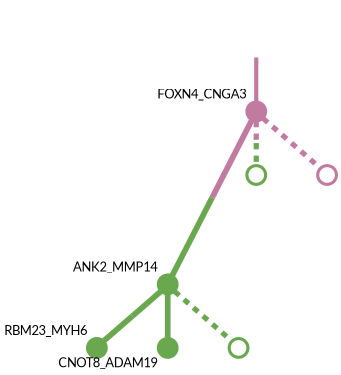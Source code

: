 strict digraph  {
graph[splines=false]; nodesep=0.7; rankdir=TB; ranksep=0.6; forcelabels=true; dpi=600; size=2.5;
0 [color="#c27ba0ff", fillcolor="#c27ba0ff", fixedsize=true, fontname=Lato, fontsize="12pt", height="0.25", label="", penwidth=3, shape=circle, style=filled, xlabel=FOXN4_CNGA3];
1 [color="#6aa84fff", fillcolor="#6aa84fff", fixedsize=true, fontname=Lato, fontsize="12pt", height="0.25", label="", penwidth=3, shape=circle, style=filled, xlabel=ANK2_MMP14];
4 [color="#6aa84fff", fillcolor="#6aa84fff", fixedsize=true, fontname=Lato, fontsize="12pt", height="0.25", label="", penwidth=3, shape=circle, style=solid, xlabel=""];
6 [color="#c27ba0ff", fillcolor="#c27ba0ff", fixedsize=true, fontname=Lato, fontsize="12pt", height="0.25", label="", penwidth=3, shape=circle, style=solid, xlabel=""];
2 [color="#6aa84fff", fillcolor="#6aa84fff", fixedsize=true, fontname=Lato, fontsize="12pt", height="0.25", label="", penwidth=3, shape=circle, style=filled, xlabel=RBM23_MYH6];
3 [color="#6aa84fff", fillcolor="#6aa84fff", fixedsize=true, fontname=Lato, fontsize="12pt", height="0.25", label="", penwidth=3, shape=circle, style=filled, xlabel=CNOT8_ADAM19];
5 [color="#6aa84fff", fillcolor="#6aa84fff", fixedsize=true, fontname=Lato, fontsize="12pt", height="0.25", label="", penwidth=3, shape=circle, style=solid, xlabel=""];
normal [label="", penwidth=3, style=invis, xlabel=FOXN4_CNGA3];
0 -> 1  [arrowsize=0, color="#c27ba0ff;0.5:#6aa84fff", minlen="3.0", penwidth="5.5", style=solid];
0 -> 4  [arrowsize=0, color="#c27ba0ff;0.5:#6aa84fff", minlen="1.1111111640930176", penwidth=5, style=dashed];
0 -> 6  [arrowsize=0, color="#c27ba0ff;0.5:#c27ba0ff", minlen="1.1111111640930176", penwidth=5, style=dashed];
1 -> 2  [arrowsize=0, color="#6aa84fff;0.5:#6aa84fff", minlen="1.2222222089767456", penwidth="5.5", style=solid];
1 -> 3  [arrowsize=0, color="#6aa84fff;0.5:#6aa84fff", minlen="1.2222222089767456", penwidth="5.5", style=solid];
1 -> 5  [arrowsize=0, color="#6aa84fff;0.5:#6aa84fff", minlen="1.1111111640930176", penwidth=5, style=dashed];
normal -> 0  [arrowsize=0, color="#c27ba0ff", label="", penwidth=4, style=solid];
}
